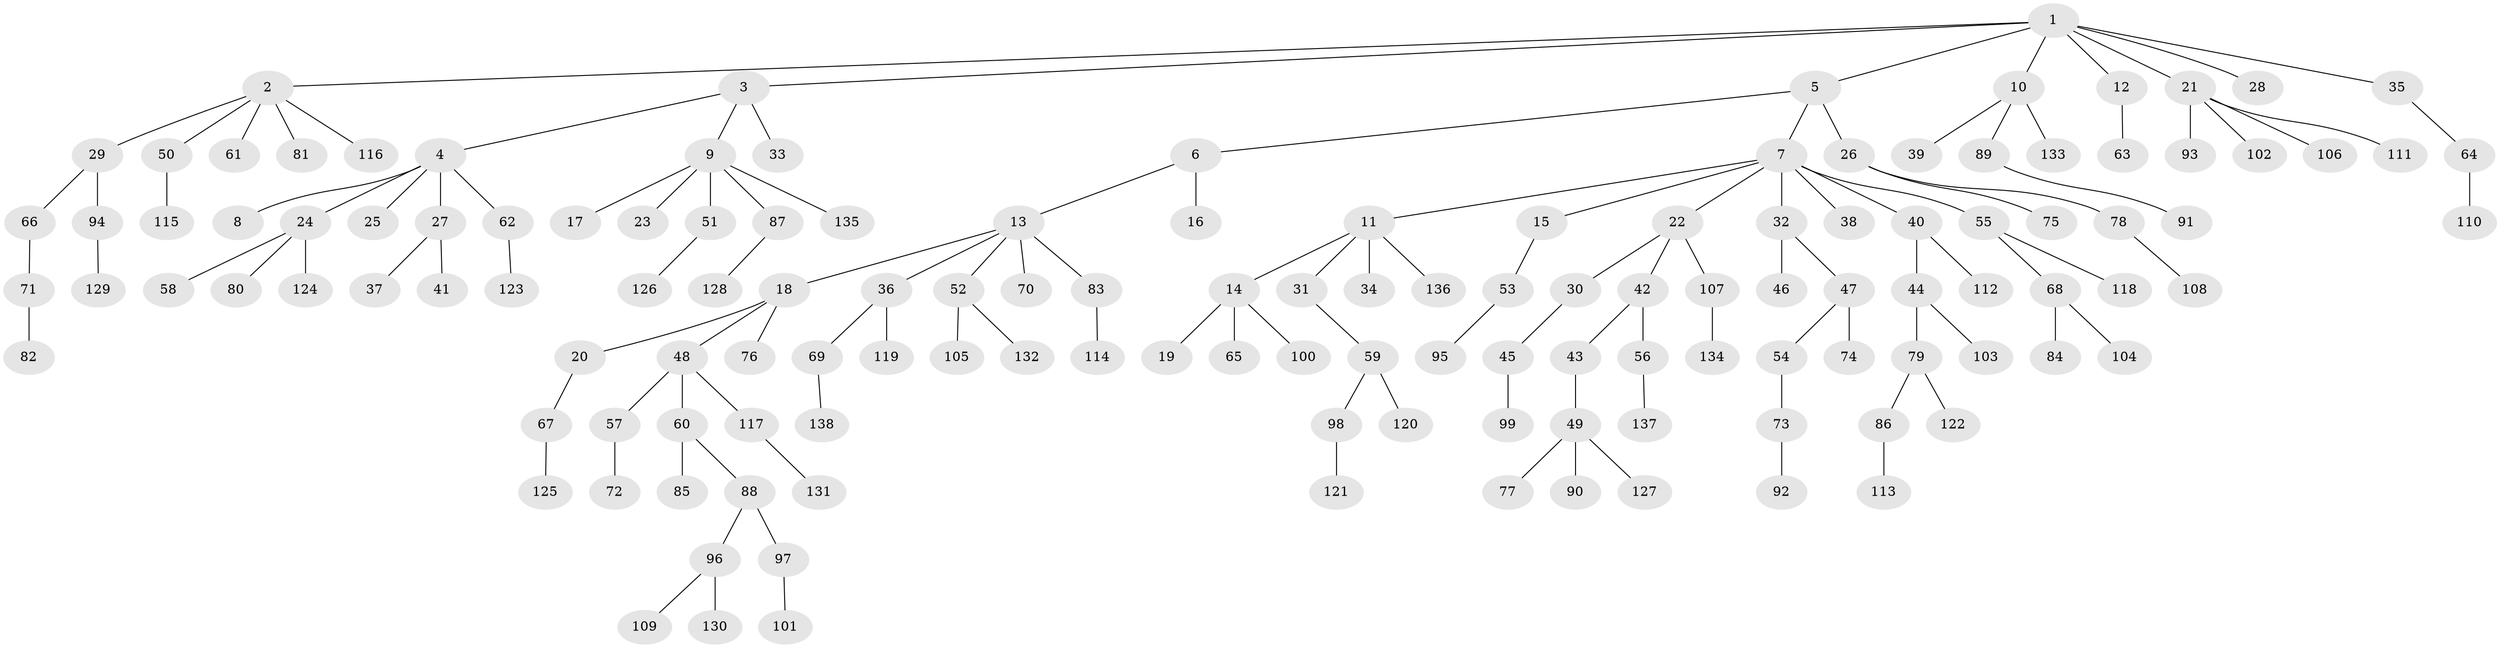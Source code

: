 // coarse degree distribution, {8: 0.020833333333333332, 5: 0.03125, 3: 0.15625, 7: 0.020833333333333332, 1: 0.5833333333333334, 4: 0.041666666666666664, 2: 0.14583333333333334}
// Generated by graph-tools (version 1.1) at 2025/52/02/27/25 19:52:12]
// undirected, 138 vertices, 137 edges
graph export_dot {
graph [start="1"]
  node [color=gray90,style=filled];
  1;
  2;
  3;
  4;
  5;
  6;
  7;
  8;
  9;
  10;
  11;
  12;
  13;
  14;
  15;
  16;
  17;
  18;
  19;
  20;
  21;
  22;
  23;
  24;
  25;
  26;
  27;
  28;
  29;
  30;
  31;
  32;
  33;
  34;
  35;
  36;
  37;
  38;
  39;
  40;
  41;
  42;
  43;
  44;
  45;
  46;
  47;
  48;
  49;
  50;
  51;
  52;
  53;
  54;
  55;
  56;
  57;
  58;
  59;
  60;
  61;
  62;
  63;
  64;
  65;
  66;
  67;
  68;
  69;
  70;
  71;
  72;
  73;
  74;
  75;
  76;
  77;
  78;
  79;
  80;
  81;
  82;
  83;
  84;
  85;
  86;
  87;
  88;
  89;
  90;
  91;
  92;
  93;
  94;
  95;
  96;
  97;
  98;
  99;
  100;
  101;
  102;
  103;
  104;
  105;
  106;
  107;
  108;
  109;
  110;
  111;
  112;
  113;
  114;
  115;
  116;
  117;
  118;
  119;
  120;
  121;
  122;
  123;
  124;
  125;
  126;
  127;
  128;
  129;
  130;
  131;
  132;
  133;
  134;
  135;
  136;
  137;
  138;
  1 -- 2;
  1 -- 3;
  1 -- 5;
  1 -- 10;
  1 -- 12;
  1 -- 21;
  1 -- 28;
  1 -- 35;
  2 -- 29;
  2 -- 50;
  2 -- 61;
  2 -- 81;
  2 -- 116;
  3 -- 4;
  3 -- 9;
  3 -- 33;
  4 -- 8;
  4 -- 24;
  4 -- 25;
  4 -- 27;
  4 -- 62;
  5 -- 6;
  5 -- 7;
  5 -- 26;
  6 -- 13;
  6 -- 16;
  7 -- 11;
  7 -- 15;
  7 -- 22;
  7 -- 32;
  7 -- 38;
  7 -- 40;
  7 -- 55;
  9 -- 17;
  9 -- 23;
  9 -- 51;
  9 -- 87;
  9 -- 135;
  10 -- 39;
  10 -- 89;
  10 -- 133;
  11 -- 14;
  11 -- 31;
  11 -- 34;
  11 -- 136;
  12 -- 63;
  13 -- 18;
  13 -- 36;
  13 -- 52;
  13 -- 70;
  13 -- 83;
  14 -- 19;
  14 -- 65;
  14 -- 100;
  15 -- 53;
  18 -- 20;
  18 -- 48;
  18 -- 76;
  20 -- 67;
  21 -- 93;
  21 -- 102;
  21 -- 106;
  21 -- 111;
  22 -- 30;
  22 -- 42;
  22 -- 107;
  24 -- 58;
  24 -- 80;
  24 -- 124;
  26 -- 75;
  26 -- 78;
  27 -- 37;
  27 -- 41;
  29 -- 66;
  29 -- 94;
  30 -- 45;
  31 -- 59;
  32 -- 46;
  32 -- 47;
  35 -- 64;
  36 -- 69;
  36 -- 119;
  40 -- 44;
  40 -- 112;
  42 -- 43;
  42 -- 56;
  43 -- 49;
  44 -- 79;
  44 -- 103;
  45 -- 99;
  47 -- 54;
  47 -- 74;
  48 -- 57;
  48 -- 60;
  48 -- 117;
  49 -- 77;
  49 -- 90;
  49 -- 127;
  50 -- 115;
  51 -- 126;
  52 -- 105;
  52 -- 132;
  53 -- 95;
  54 -- 73;
  55 -- 68;
  55 -- 118;
  56 -- 137;
  57 -- 72;
  59 -- 98;
  59 -- 120;
  60 -- 85;
  60 -- 88;
  62 -- 123;
  64 -- 110;
  66 -- 71;
  67 -- 125;
  68 -- 84;
  68 -- 104;
  69 -- 138;
  71 -- 82;
  73 -- 92;
  78 -- 108;
  79 -- 86;
  79 -- 122;
  83 -- 114;
  86 -- 113;
  87 -- 128;
  88 -- 96;
  88 -- 97;
  89 -- 91;
  94 -- 129;
  96 -- 109;
  96 -- 130;
  97 -- 101;
  98 -- 121;
  107 -- 134;
  117 -- 131;
}
